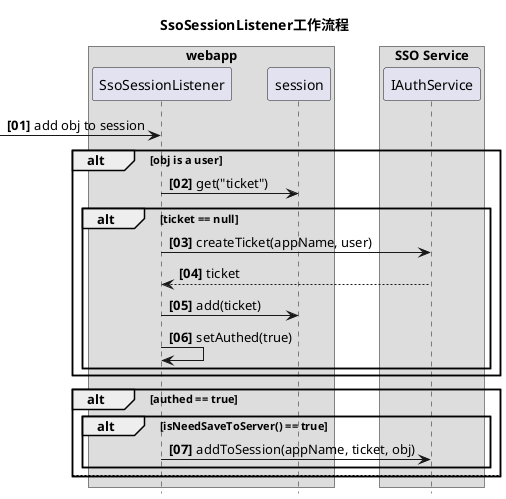 @startuml
skinparam defaultFontName 楷体
hide footbox
autonumber "<b>[00]"
title SsoSessionListener工作流程


box "webapp"
participant "SsoSessionListener" as listener
participant session
end box
box "SSO Service"
participant "IAuthService" as server
end box
-> listener : add obj to session
alt obj is a user
    listener -> session : get("ticket")
    alt ticket == null
        listener -> server : createTicket(appName, user)
        server --> listener : ticket
        listener -> session : add(ticket)
        listener -> listener : setAuthed(true)
    end alt
end alt

alt authed == true
    alt isNeedSaveToServer() == true
        listener -> server : addToSession(appName, ticket, obj)
    end alt
else
end alt


@enduml